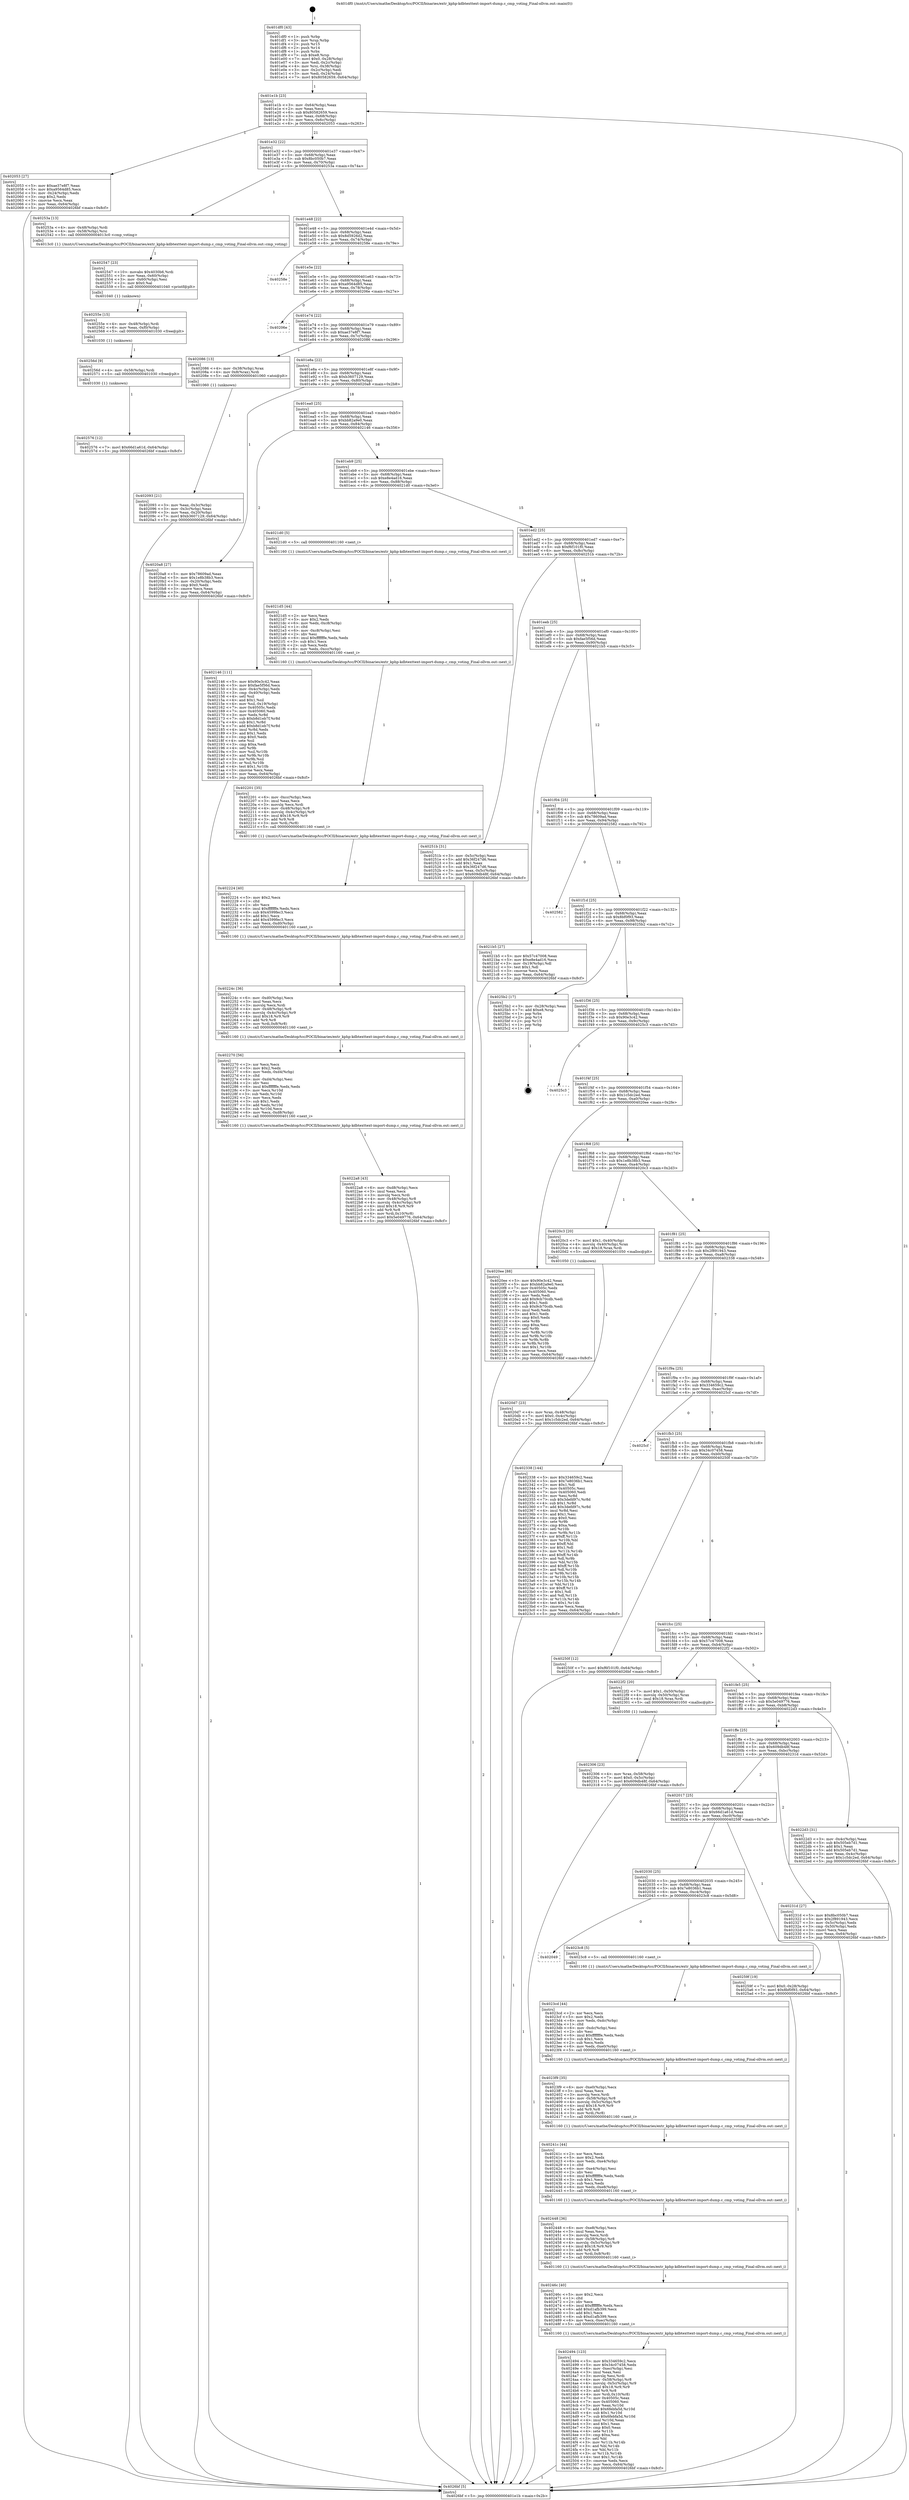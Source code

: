 digraph "0x401df0" {
  label = "0x401df0 (/mnt/c/Users/mathe/Desktop/tcc/POCII/binaries/extr_kphp-kdbtexttext-import-dump.c_cmp_voting_Final-ollvm.out::main(0))"
  labelloc = "t"
  node[shape=record]

  Entry [label="",width=0.3,height=0.3,shape=circle,fillcolor=black,style=filled]
  "0x401e1b" [label="{
     0x401e1b [23]\l
     | [instrs]\l
     &nbsp;&nbsp;0x401e1b \<+3\>: mov -0x64(%rbp),%eax\l
     &nbsp;&nbsp;0x401e1e \<+2\>: mov %eax,%ecx\l
     &nbsp;&nbsp;0x401e20 \<+6\>: sub $0x80582659,%ecx\l
     &nbsp;&nbsp;0x401e26 \<+3\>: mov %eax,-0x68(%rbp)\l
     &nbsp;&nbsp;0x401e29 \<+3\>: mov %ecx,-0x6c(%rbp)\l
     &nbsp;&nbsp;0x401e2c \<+6\>: je 0000000000402053 \<main+0x263\>\l
  }"]
  "0x402053" [label="{
     0x402053 [27]\l
     | [instrs]\l
     &nbsp;&nbsp;0x402053 \<+5\>: mov $0xae37e8f7,%eax\l
     &nbsp;&nbsp;0x402058 \<+5\>: mov $0xa9564d85,%ecx\l
     &nbsp;&nbsp;0x40205d \<+3\>: mov -0x24(%rbp),%edx\l
     &nbsp;&nbsp;0x402060 \<+3\>: cmp $0x2,%edx\l
     &nbsp;&nbsp;0x402063 \<+3\>: cmovne %ecx,%eax\l
     &nbsp;&nbsp;0x402066 \<+3\>: mov %eax,-0x64(%rbp)\l
     &nbsp;&nbsp;0x402069 \<+5\>: jmp 00000000004026bf \<main+0x8cf\>\l
  }"]
  "0x401e32" [label="{
     0x401e32 [22]\l
     | [instrs]\l
     &nbsp;&nbsp;0x401e32 \<+5\>: jmp 0000000000401e37 \<main+0x47\>\l
     &nbsp;&nbsp;0x401e37 \<+3\>: mov -0x68(%rbp),%eax\l
     &nbsp;&nbsp;0x401e3a \<+5\>: sub $0x8bc050b7,%eax\l
     &nbsp;&nbsp;0x401e3f \<+3\>: mov %eax,-0x70(%rbp)\l
     &nbsp;&nbsp;0x401e42 \<+6\>: je 000000000040253a \<main+0x74a\>\l
  }"]
  "0x4026bf" [label="{
     0x4026bf [5]\l
     | [instrs]\l
     &nbsp;&nbsp;0x4026bf \<+5\>: jmp 0000000000401e1b \<main+0x2b\>\l
  }"]
  "0x401df0" [label="{
     0x401df0 [43]\l
     | [instrs]\l
     &nbsp;&nbsp;0x401df0 \<+1\>: push %rbp\l
     &nbsp;&nbsp;0x401df1 \<+3\>: mov %rsp,%rbp\l
     &nbsp;&nbsp;0x401df4 \<+2\>: push %r15\l
     &nbsp;&nbsp;0x401df6 \<+2\>: push %r14\l
     &nbsp;&nbsp;0x401df8 \<+1\>: push %rbx\l
     &nbsp;&nbsp;0x401df9 \<+7\>: sub $0xe8,%rsp\l
     &nbsp;&nbsp;0x401e00 \<+7\>: movl $0x0,-0x28(%rbp)\l
     &nbsp;&nbsp;0x401e07 \<+3\>: mov %edi,-0x2c(%rbp)\l
     &nbsp;&nbsp;0x401e0a \<+4\>: mov %rsi,-0x38(%rbp)\l
     &nbsp;&nbsp;0x401e0e \<+3\>: mov -0x2c(%rbp),%edi\l
     &nbsp;&nbsp;0x401e11 \<+3\>: mov %edi,-0x24(%rbp)\l
     &nbsp;&nbsp;0x401e14 \<+7\>: movl $0x80582659,-0x64(%rbp)\l
  }"]
  Exit [label="",width=0.3,height=0.3,shape=circle,fillcolor=black,style=filled,peripheries=2]
  "0x40253a" [label="{
     0x40253a [13]\l
     | [instrs]\l
     &nbsp;&nbsp;0x40253a \<+4\>: mov -0x48(%rbp),%rdi\l
     &nbsp;&nbsp;0x40253e \<+4\>: mov -0x58(%rbp),%rsi\l
     &nbsp;&nbsp;0x402542 \<+5\>: call 00000000004013c0 \<cmp_voting\>\l
     | [calls]\l
     &nbsp;&nbsp;0x4013c0 \{1\} (/mnt/c/Users/mathe/Desktop/tcc/POCII/binaries/extr_kphp-kdbtexttext-import-dump.c_cmp_voting_Final-ollvm.out::cmp_voting)\l
  }"]
  "0x401e48" [label="{
     0x401e48 [22]\l
     | [instrs]\l
     &nbsp;&nbsp;0x401e48 \<+5\>: jmp 0000000000401e4d \<main+0x5d\>\l
     &nbsp;&nbsp;0x401e4d \<+3\>: mov -0x68(%rbp),%eax\l
     &nbsp;&nbsp;0x401e50 \<+5\>: sub $0x8d5926d2,%eax\l
     &nbsp;&nbsp;0x401e55 \<+3\>: mov %eax,-0x74(%rbp)\l
     &nbsp;&nbsp;0x401e58 \<+6\>: je 000000000040258e \<main+0x79e\>\l
  }"]
  "0x402576" [label="{
     0x402576 [12]\l
     | [instrs]\l
     &nbsp;&nbsp;0x402576 \<+7\>: movl $0x66d1a61d,-0x64(%rbp)\l
     &nbsp;&nbsp;0x40257d \<+5\>: jmp 00000000004026bf \<main+0x8cf\>\l
  }"]
  "0x40258e" [label="{
     0x40258e\l
  }", style=dashed]
  "0x401e5e" [label="{
     0x401e5e [22]\l
     | [instrs]\l
     &nbsp;&nbsp;0x401e5e \<+5\>: jmp 0000000000401e63 \<main+0x73\>\l
     &nbsp;&nbsp;0x401e63 \<+3\>: mov -0x68(%rbp),%eax\l
     &nbsp;&nbsp;0x401e66 \<+5\>: sub $0xa9564d85,%eax\l
     &nbsp;&nbsp;0x401e6b \<+3\>: mov %eax,-0x78(%rbp)\l
     &nbsp;&nbsp;0x401e6e \<+6\>: je 000000000040206e \<main+0x27e\>\l
  }"]
  "0x40256d" [label="{
     0x40256d [9]\l
     | [instrs]\l
     &nbsp;&nbsp;0x40256d \<+4\>: mov -0x58(%rbp),%rdi\l
     &nbsp;&nbsp;0x402571 \<+5\>: call 0000000000401030 \<free@plt\>\l
     | [calls]\l
     &nbsp;&nbsp;0x401030 \{1\} (unknown)\l
  }"]
  "0x40206e" [label="{
     0x40206e\l
  }", style=dashed]
  "0x401e74" [label="{
     0x401e74 [22]\l
     | [instrs]\l
     &nbsp;&nbsp;0x401e74 \<+5\>: jmp 0000000000401e79 \<main+0x89\>\l
     &nbsp;&nbsp;0x401e79 \<+3\>: mov -0x68(%rbp),%eax\l
     &nbsp;&nbsp;0x401e7c \<+5\>: sub $0xae37e8f7,%eax\l
     &nbsp;&nbsp;0x401e81 \<+3\>: mov %eax,-0x7c(%rbp)\l
     &nbsp;&nbsp;0x401e84 \<+6\>: je 0000000000402086 \<main+0x296\>\l
  }"]
  "0x40255e" [label="{
     0x40255e [15]\l
     | [instrs]\l
     &nbsp;&nbsp;0x40255e \<+4\>: mov -0x48(%rbp),%rdi\l
     &nbsp;&nbsp;0x402562 \<+6\>: mov %eax,-0xf0(%rbp)\l
     &nbsp;&nbsp;0x402568 \<+5\>: call 0000000000401030 \<free@plt\>\l
     | [calls]\l
     &nbsp;&nbsp;0x401030 \{1\} (unknown)\l
  }"]
  "0x402086" [label="{
     0x402086 [13]\l
     | [instrs]\l
     &nbsp;&nbsp;0x402086 \<+4\>: mov -0x38(%rbp),%rax\l
     &nbsp;&nbsp;0x40208a \<+4\>: mov 0x8(%rax),%rdi\l
     &nbsp;&nbsp;0x40208e \<+5\>: call 0000000000401060 \<atoi@plt\>\l
     | [calls]\l
     &nbsp;&nbsp;0x401060 \{1\} (unknown)\l
  }"]
  "0x401e8a" [label="{
     0x401e8a [22]\l
     | [instrs]\l
     &nbsp;&nbsp;0x401e8a \<+5\>: jmp 0000000000401e8f \<main+0x9f\>\l
     &nbsp;&nbsp;0x401e8f \<+3\>: mov -0x68(%rbp),%eax\l
     &nbsp;&nbsp;0x401e92 \<+5\>: sub $0xb3607129,%eax\l
     &nbsp;&nbsp;0x401e97 \<+3\>: mov %eax,-0x80(%rbp)\l
     &nbsp;&nbsp;0x401e9a \<+6\>: je 00000000004020a8 \<main+0x2b8\>\l
  }"]
  "0x402093" [label="{
     0x402093 [21]\l
     | [instrs]\l
     &nbsp;&nbsp;0x402093 \<+3\>: mov %eax,-0x3c(%rbp)\l
     &nbsp;&nbsp;0x402096 \<+3\>: mov -0x3c(%rbp),%eax\l
     &nbsp;&nbsp;0x402099 \<+3\>: mov %eax,-0x20(%rbp)\l
     &nbsp;&nbsp;0x40209c \<+7\>: movl $0xb3607129,-0x64(%rbp)\l
     &nbsp;&nbsp;0x4020a3 \<+5\>: jmp 00000000004026bf \<main+0x8cf\>\l
  }"]
  "0x402547" [label="{
     0x402547 [23]\l
     | [instrs]\l
     &nbsp;&nbsp;0x402547 \<+10\>: movabs $0x4030b6,%rdi\l
     &nbsp;&nbsp;0x402551 \<+3\>: mov %eax,-0x60(%rbp)\l
     &nbsp;&nbsp;0x402554 \<+3\>: mov -0x60(%rbp),%esi\l
     &nbsp;&nbsp;0x402557 \<+2\>: mov $0x0,%al\l
     &nbsp;&nbsp;0x402559 \<+5\>: call 0000000000401040 \<printf@plt\>\l
     | [calls]\l
     &nbsp;&nbsp;0x401040 \{1\} (unknown)\l
  }"]
  "0x4020a8" [label="{
     0x4020a8 [27]\l
     | [instrs]\l
     &nbsp;&nbsp;0x4020a8 \<+5\>: mov $0x78609ad,%eax\l
     &nbsp;&nbsp;0x4020ad \<+5\>: mov $0x1e8b38b3,%ecx\l
     &nbsp;&nbsp;0x4020b2 \<+3\>: mov -0x20(%rbp),%edx\l
     &nbsp;&nbsp;0x4020b5 \<+3\>: cmp $0x0,%edx\l
     &nbsp;&nbsp;0x4020b8 \<+3\>: cmove %ecx,%eax\l
     &nbsp;&nbsp;0x4020bb \<+3\>: mov %eax,-0x64(%rbp)\l
     &nbsp;&nbsp;0x4020be \<+5\>: jmp 00000000004026bf \<main+0x8cf\>\l
  }"]
  "0x401ea0" [label="{
     0x401ea0 [25]\l
     | [instrs]\l
     &nbsp;&nbsp;0x401ea0 \<+5\>: jmp 0000000000401ea5 \<main+0xb5\>\l
     &nbsp;&nbsp;0x401ea5 \<+3\>: mov -0x68(%rbp),%eax\l
     &nbsp;&nbsp;0x401ea8 \<+5\>: sub $0xbb82a9e0,%eax\l
     &nbsp;&nbsp;0x401ead \<+6\>: mov %eax,-0x84(%rbp)\l
     &nbsp;&nbsp;0x401eb3 \<+6\>: je 0000000000402146 \<main+0x356\>\l
  }"]
  "0x402494" [label="{
     0x402494 [123]\l
     | [instrs]\l
     &nbsp;&nbsp;0x402494 \<+5\>: mov $0x334659c2,%ecx\l
     &nbsp;&nbsp;0x402499 \<+5\>: mov $0x34c07458,%edx\l
     &nbsp;&nbsp;0x40249e \<+6\>: mov -0xec(%rbp),%esi\l
     &nbsp;&nbsp;0x4024a4 \<+3\>: imul %eax,%esi\l
     &nbsp;&nbsp;0x4024a7 \<+3\>: movslq %esi,%rdi\l
     &nbsp;&nbsp;0x4024aa \<+4\>: mov -0x58(%rbp),%r8\l
     &nbsp;&nbsp;0x4024ae \<+4\>: movslq -0x5c(%rbp),%r9\l
     &nbsp;&nbsp;0x4024b2 \<+4\>: imul $0x18,%r9,%r9\l
     &nbsp;&nbsp;0x4024b6 \<+3\>: add %r9,%r8\l
     &nbsp;&nbsp;0x4024b9 \<+4\>: mov %rdi,0x10(%r8)\l
     &nbsp;&nbsp;0x4024bd \<+7\>: mov 0x40505c,%eax\l
     &nbsp;&nbsp;0x4024c4 \<+7\>: mov 0x405060,%esi\l
     &nbsp;&nbsp;0x4024cb \<+3\>: mov %eax,%r10d\l
     &nbsp;&nbsp;0x4024ce \<+7\>: add $0x6febfa5d,%r10d\l
     &nbsp;&nbsp;0x4024d5 \<+4\>: sub $0x1,%r10d\l
     &nbsp;&nbsp;0x4024d9 \<+7\>: sub $0x6febfa5d,%r10d\l
     &nbsp;&nbsp;0x4024e0 \<+4\>: imul %r10d,%eax\l
     &nbsp;&nbsp;0x4024e4 \<+3\>: and $0x1,%eax\l
     &nbsp;&nbsp;0x4024e7 \<+3\>: cmp $0x0,%eax\l
     &nbsp;&nbsp;0x4024ea \<+4\>: sete %r11b\l
     &nbsp;&nbsp;0x4024ee \<+3\>: cmp $0xa,%esi\l
     &nbsp;&nbsp;0x4024f1 \<+3\>: setl %bl\l
     &nbsp;&nbsp;0x4024f4 \<+3\>: mov %r11b,%r14b\l
     &nbsp;&nbsp;0x4024f7 \<+3\>: and %bl,%r14b\l
     &nbsp;&nbsp;0x4024fa \<+3\>: xor %bl,%r11b\l
     &nbsp;&nbsp;0x4024fd \<+3\>: or %r11b,%r14b\l
     &nbsp;&nbsp;0x402500 \<+4\>: test $0x1,%r14b\l
     &nbsp;&nbsp;0x402504 \<+3\>: cmovne %edx,%ecx\l
     &nbsp;&nbsp;0x402507 \<+3\>: mov %ecx,-0x64(%rbp)\l
     &nbsp;&nbsp;0x40250a \<+5\>: jmp 00000000004026bf \<main+0x8cf\>\l
  }"]
  "0x402146" [label="{
     0x402146 [111]\l
     | [instrs]\l
     &nbsp;&nbsp;0x402146 \<+5\>: mov $0x90e3c42,%eax\l
     &nbsp;&nbsp;0x40214b \<+5\>: mov $0xfae5f56d,%ecx\l
     &nbsp;&nbsp;0x402150 \<+3\>: mov -0x4c(%rbp),%edx\l
     &nbsp;&nbsp;0x402153 \<+3\>: cmp -0x40(%rbp),%edx\l
     &nbsp;&nbsp;0x402156 \<+4\>: setl %sil\l
     &nbsp;&nbsp;0x40215a \<+4\>: and $0x1,%sil\l
     &nbsp;&nbsp;0x40215e \<+4\>: mov %sil,-0x19(%rbp)\l
     &nbsp;&nbsp;0x402162 \<+7\>: mov 0x40505c,%edx\l
     &nbsp;&nbsp;0x402169 \<+7\>: mov 0x405060,%edi\l
     &nbsp;&nbsp;0x402170 \<+3\>: mov %edx,%r8d\l
     &nbsp;&nbsp;0x402173 \<+7\>: sub $0xb8d1eb7f,%r8d\l
     &nbsp;&nbsp;0x40217a \<+4\>: sub $0x1,%r8d\l
     &nbsp;&nbsp;0x40217e \<+7\>: add $0xb8d1eb7f,%r8d\l
     &nbsp;&nbsp;0x402185 \<+4\>: imul %r8d,%edx\l
     &nbsp;&nbsp;0x402189 \<+3\>: and $0x1,%edx\l
     &nbsp;&nbsp;0x40218c \<+3\>: cmp $0x0,%edx\l
     &nbsp;&nbsp;0x40218f \<+4\>: sete %sil\l
     &nbsp;&nbsp;0x402193 \<+3\>: cmp $0xa,%edi\l
     &nbsp;&nbsp;0x402196 \<+4\>: setl %r9b\l
     &nbsp;&nbsp;0x40219a \<+3\>: mov %sil,%r10b\l
     &nbsp;&nbsp;0x40219d \<+3\>: and %r9b,%r10b\l
     &nbsp;&nbsp;0x4021a0 \<+3\>: xor %r9b,%sil\l
     &nbsp;&nbsp;0x4021a3 \<+3\>: or %sil,%r10b\l
     &nbsp;&nbsp;0x4021a6 \<+4\>: test $0x1,%r10b\l
     &nbsp;&nbsp;0x4021aa \<+3\>: cmovne %ecx,%eax\l
     &nbsp;&nbsp;0x4021ad \<+3\>: mov %eax,-0x64(%rbp)\l
     &nbsp;&nbsp;0x4021b0 \<+5\>: jmp 00000000004026bf \<main+0x8cf\>\l
  }"]
  "0x401eb9" [label="{
     0x401eb9 [25]\l
     | [instrs]\l
     &nbsp;&nbsp;0x401eb9 \<+5\>: jmp 0000000000401ebe \<main+0xce\>\l
     &nbsp;&nbsp;0x401ebe \<+3\>: mov -0x68(%rbp),%eax\l
     &nbsp;&nbsp;0x401ec1 \<+5\>: sub $0xe8e4ad16,%eax\l
     &nbsp;&nbsp;0x401ec6 \<+6\>: mov %eax,-0x88(%rbp)\l
     &nbsp;&nbsp;0x401ecc \<+6\>: je 00000000004021d0 \<main+0x3e0\>\l
  }"]
  "0x40246c" [label="{
     0x40246c [40]\l
     | [instrs]\l
     &nbsp;&nbsp;0x40246c \<+5\>: mov $0x2,%ecx\l
     &nbsp;&nbsp;0x402471 \<+1\>: cltd\l
     &nbsp;&nbsp;0x402472 \<+2\>: idiv %ecx\l
     &nbsp;&nbsp;0x402474 \<+6\>: imul $0xfffffffe,%edx,%ecx\l
     &nbsp;&nbsp;0x40247a \<+6\>: add $0xd1afb399,%ecx\l
     &nbsp;&nbsp;0x402480 \<+3\>: add $0x1,%ecx\l
     &nbsp;&nbsp;0x402483 \<+6\>: sub $0xd1afb399,%ecx\l
     &nbsp;&nbsp;0x402489 \<+6\>: mov %ecx,-0xec(%rbp)\l
     &nbsp;&nbsp;0x40248f \<+5\>: call 0000000000401160 \<next_i\>\l
     | [calls]\l
     &nbsp;&nbsp;0x401160 \{1\} (/mnt/c/Users/mathe/Desktop/tcc/POCII/binaries/extr_kphp-kdbtexttext-import-dump.c_cmp_voting_Final-ollvm.out::next_i)\l
  }"]
  "0x4021d0" [label="{
     0x4021d0 [5]\l
     | [instrs]\l
     &nbsp;&nbsp;0x4021d0 \<+5\>: call 0000000000401160 \<next_i\>\l
     | [calls]\l
     &nbsp;&nbsp;0x401160 \{1\} (/mnt/c/Users/mathe/Desktop/tcc/POCII/binaries/extr_kphp-kdbtexttext-import-dump.c_cmp_voting_Final-ollvm.out::next_i)\l
  }"]
  "0x401ed2" [label="{
     0x401ed2 [25]\l
     | [instrs]\l
     &nbsp;&nbsp;0x401ed2 \<+5\>: jmp 0000000000401ed7 \<main+0xe7\>\l
     &nbsp;&nbsp;0x401ed7 \<+3\>: mov -0x68(%rbp),%eax\l
     &nbsp;&nbsp;0x401eda \<+5\>: sub $0xf6f101f0,%eax\l
     &nbsp;&nbsp;0x401edf \<+6\>: mov %eax,-0x8c(%rbp)\l
     &nbsp;&nbsp;0x401ee5 \<+6\>: je 000000000040251b \<main+0x72b\>\l
  }"]
  "0x402448" [label="{
     0x402448 [36]\l
     | [instrs]\l
     &nbsp;&nbsp;0x402448 \<+6\>: mov -0xe8(%rbp),%ecx\l
     &nbsp;&nbsp;0x40244e \<+3\>: imul %eax,%ecx\l
     &nbsp;&nbsp;0x402451 \<+3\>: movslq %ecx,%rdi\l
     &nbsp;&nbsp;0x402454 \<+4\>: mov -0x58(%rbp),%r8\l
     &nbsp;&nbsp;0x402458 \<+4\>: movslq -0x5c(%rbp),%r9\l
     &nbsp;&nbsp;0x40245c \<+4\>: imul $0x18,%r9,%r9\l
     &nbsp;&nbsp;0x402460 \<+3\>: add %r9,%r8\l
     &nbsp;&nbsp;0x402463 \<+4\>: mov %rdi,0x8(%r8)\l
     &nbsp;&nbsp;0x402467 \<+5\>: call 0000000000401160 \<next_i\>\l
     | [calls]\l
     &nbsp;&nbsp;0x401160 \{1\} (/mnt/c/Users/mathe/Desktop/tcc/POCII/binaries/extr_kphp-kdbtexttext-import-dump.c_cmp_voting_Final-ollvm.out::next_i)\l
  }"]
  "0x40251b" [label="{
     0x40251b [31]\l
     | [instrs]\l
     &nbsp;&nbsp;0x40251b \<+3\>: mov -0x5c(%rbp),%eax\l
     &nbsp;&nbsp;0x40251e \<+5\>: add $0x36f247d6,%eax\l
     &nbsp;&nbsp;0x402523 \<+3\>: add $0x1,%eax\l
     &nbsp;&nbsp;0x402526 \<+5\>: sub $0x36f247d6,%eax\l
     &nbsp;&nbsp;0x40252b \<+3\>: mov %eax,-0x5c(%rbp)\l
     &nbsp;&nbsp;0x40252e \<+7\>: movl $0x609db48f,-0x64(%rbp)\l
     &nbsp;&nbsp;0x402535 \<+5\>: jmp 00000000004026bf \<main+0x8cf\>\l
  }"]
  "0x401eeb" [label="{
     0x401eeb [25]\l
     | [instrs]\l
     &nbsp;&nbsp;0x401eeb \<+5\>: jmp 0000000000401ef0 \<main+0x100\>\l
     &nbsp;&nbsp;0x401ef0 \<+3\>: mov -0x68(%rbp),%eax\l
     &nbsp;&nbsp;0x401ef3 \<+5\>: sub $0xfae5f56d,%eax\l
     &nbsp;&nbsp;0x401ef8 \<+6\>: mov %eax,-0x90(%rbp)\l
     &nbsp;&nbsp;0x401efe \<+6\>: je 00000000004021b5 \<main+0x3c5\>\l
  }"]
  "0x40241c" [label="{
     0x40241c [44]\l
     | [instrs]\l
     &nbsp;&nbsp;0x40241c \<+2\>: xor %ecx,%ecx\l
     &nbsp;&nbsp;0x40241e \<+5\>: mov $0x2,%edx\l
     &nbsp;&nbsp;0x402423 \<+6\>: mov %edx,-0xe4(%rbp)\l
     &nbsp;&nbsp;0x402429 \<+1\>: cltd\l
     &nbsp;&nbsp;0x40242a \<+6\>: mov -0xe4(%rbp),%esi\l
     &nbsp;&nbsp;0x402430 \<+2\>: idiv %esi\l
     &nbsp;&nbsp;0x402432 \<+6\>: imul $0xfffffffe,%edx,%edx\l
     &nbsp;&nbsp;0x402438 \<+3\>: sub $0x1,%ecx\l
     &nbsp;&nbsp;0x40243b \<+2\>: sub %ecx,%edx\l
     &nbsp;&nbsp;0x40243d \<+6\>: mov %edx,-0xe8(%rbp)\l
     &nbsp;&nbsp;0x402443 \<+5\>: call 0000000000401160 \<next_i\>\l
     | [calls]\l
     &nbsp;&nbsp;0x401160 \{1\} (/mnt/c/Users/mathe/Desktop/tcc/POCII/binaries/extr_kphp-kdbtexttext-import-dump.c_cmp_voting_Final-ollvm.out::next_i)\l
  }"]
  "0x4021b5" [label="{
     0x4021b5 [27]\l
     | [instrs]\l
     &nbsp;&nbsp;0x4021b5 \<+5\>: mov $0x57c47008,%eax\l
     &nbsp;&nbsp;0x4021ba \<+5\>: mov $0xe8e4ad16,%ecx\l
     &nbsp;&nbsp;0x4021bf \<+3\>: mov -0x19(%rbp),%dl\l
     &nbsp;&nbsp;0x4021c2 \<+3\>: test $0x1,%dl\l
     &nbsp;&nbsp;0x4021c5 \<+3\>: cmovne %ecx,%eax\l
     &nbsp;&nbsp;0x4021c8 \<+3\>: mov %eax,-0x64(%rbp)\l
     &nbsp;&nbsp;0x4021cb \<+5\>: jmp 00000000004026bf \<main+0x8cf\>\l
  }"]
  "0x401f04" [label="{
     0x401f04 [25]\l
     | [instrs]\l
     &nbsp;&nbsp;0x401f04 \<+5\>: jmp 0000000000401f09 \<main+0x119\>\l
     &nbsp;&nbsp;0x401f09 \<+3\>: mov -0x68(%rbp),%eax\l
     &nbsp;&nbsp;0x401f0c \<+5\>: sub $0x78609ad,%eax\l
     &nbsp;&nbsp;0x401f11 \<+6\>: mov %eax,-0x94(%rbp)\l
     &nbsp;&nbsp;0x401f17 \<+6\>: je 0000000000402582 \<main+0x792\>\l
  }"]
  "0x4023f9" [label="{
     0x4023f9 [35]\l
     | [instrs]\l
     &nbsp;&nbsp;0x4023f9 \<+6\>: mov -0xe0(%rbp),%ecx\l
     &nbsp;&nbsp;0x4023ff \<+3\>: imul %eax,%ecx\l
     &nbsp;&nbsp;0x402402 \<+3\>: movslq %ecx,%rdi\l
     &nbsp;&nbsp;0x402405 \<+4\>: mov -0x58(%rbp),%r8\l
     &nbsp;&nbsp;0x402409 \<+4\>: movslq -0x5c(%rbp),%r9\l
     &nbsp;&nbsp;0x40240d \<+4\>: imul $0x18,%r9,%r9\l
     &nbsp;&nbsp;0x402411 \<+3\>: add %r9,%r8\l
     &nbsp;&nbsp;0x402414 \<+3\>: mov %rdi,(%r8)\l
     &nbsp;&nbsp;0x402417 \<+5\>: call 0000000000401160 \<next_i\>\l
     | [calls]\l
     &nbsp;&nbsp;0x401160 \{1\} (/mnt/c/Users/mathe/Desktop/tcc/POCII/binaries/extr_kphp-kdbtexttext-import-dump.c_cmp_voting_Final-ollvm.out::next_i)\l
  }"]
  "0x402582" [label="{
     0x402582\l
  }", style=dashed]
  "0x401f1d" [label="{
     0x401f1d [25]\l
     | [instrs]\l
     &nbsp;&nbsp;0x401f1d \<+5\>: jmp 0000000000401f22 \<main+0x132\>\l
     &nbsp;&nbsp;0x401f22 \<+3\>: mov -0x68(%rbp),%eax\l
     &nbsp;&nbsp;0x401f25 \<+5\>: sub $0x8bf0f93,%eax\l
     &nbsp;&nbsp;0x401f2a \<+6\>: mov %eax,-0x98(%rbp)\l
     &nbsp;&nbsp;0x401f30 \<+6\>: je 00000000004025b2 \<main+0x7c2\>\l
  }"]
  "0x4023cd" [label="{
     0x4023cd [44]\l
     | [instrs]\l
     &nbsp;&nbsp;0x4023cd \<+2\>: xor %ecx,%ecx\l
     &nbsp;&nbsp;0x4023cf \<+5\>: mov $0x2,%edx\l
     &nbsp;&nbsp;0x4023d4 \<+6\>: mov %edx,-0xdc(%rbp)\l
     &nbsp;&nbsp;0x4023da \<+1\>: cltd\l
     &nbsp;&nbsp;0x4023db \<+6\>: mov -0xdc(%rbp),%esi\l
     &nbsp;&nbsp;0x4023e1 \<+2\>: idiv %esi\l
     &nbsp;&nbsp;0x4023e3 \<+6\>: imul $0xfffffffe,%edx,%edx\l
     &nbsp;&nbsp;0x4023e9 \<+3\>: sub $0x1,%ecx\l
     &nbsp;&nbsp;0x4023ec \<+2\>: sub %ecx,%edx\l
     &nbsp;&nbsp;0x4023ee \<+6\>: mov %edx,-0xe0(%rbp)\l
     &nbsp;&nbsp;0x4023f4 \<+5\>: call 0000000000401160 \<next_i\>\l
     | [calls]\l
     &nbsp;&nbsp;0x401160 \{1\} (/mnt/c/Users/mathe/Desktop/tcc/POCII/binaries/extr_kphp-kdbtexttext-import-dump.c_cmp_voting_Final-ollvm.out::next_i)\l
  }"]
  "0x4025b2" [label="{
     0x4025b2 [17]\l
     | [instrs]\l
     &nbsp;&nbsp;0x4025b2 \<+3\>: mov -0x28(%rbp),%eax\l
     &nbsp;&nbsp;0x4025b5 \<+7\>: add $0xe8,%rsp\l
     &nbsp;&nbsp;0x4025bc \<+1\>: pop %rbx\l
     &nbsp;&nbsp;0x4025bd \<+2\>: pop %r14\l
     &nbsp;&nbsp;0x4025bf \<+2\>: pop %r15\l
     &nbsp;&nbsp;0x4025c1 \<+1\>: pop %rbp\l
     &nbsp;&nbsp;0x4025c2 \<+1\>: ret\l
  }"]
  "0x401f36" [label="{
     0x401f36 [25]\l
     | [instrs]\l
     &nbsp;&nbsp;0x401f36 \<+5\>: jmp 0000000000401f3b \<main+0x14b\>\l
     &nbsp;&nbsp;0x401f3b \<+3\>: mov -0x68(%rbp),%eax\l
     &nbsp;&nbsp;0x401f3e \<+5\>: sub $0x90e3c42,%eax\l
     &nbsp;&nbsp;0x401f43 \<+6\>: mov %eax,-0x9c(%rbp)\l
     &nbsp;&nbsp;0x401f49 \<+6\>: je 00000000004025c3 \<main+0x7d3\>\l
  }"]
  "0x402049" [label="{
     0x402049\l
  }", style=dashed]
  "0x4025c3" [label="{
     0x4025c3\l
  }", style=dashed]
  "0x401f4f" [label="{
     0x401f4f [25]\l
     | [instrs]\l
     &nbsp;&nbsp;0x401f4f \<+5\>: jmp 0000000000401f54 \<main+0x164\>\l
     &nbsp;&nbsp;0x401f54 \<+3\>: mov -0x68(%rbp),%eax\l
     &nbsp;&nbsp;0x401f57 \<+5\>: sub $0x1c5dc2ed,%eax\l
     &nbsp;&nbsp;0x401f5c \<+6\>: mov %eax,-0xa0(%rbp)\l
     &nbsp;&nbsp;0x401f62 \<+6\>: je 00000000004020ee \<main+0x2fe\>\l
  }"]
  "0x4023c8" [label="{
     0x4023c8 [5]\l
     | [instrs]\l
     &nbsp;&nbsp;0x4023c8 \<+5\>: call 0000000000401160 \<next_i\>\l
     | [calls]\l
     &nbsp;&nbsp;0x401160 \{1\} (/mnt/c/Users/mathe/Desktop/tcc/POCII/binaries/extr_kphp-kdbtexttext-import-dump.c_cmp_voting_Final-ollvm.out::next_i)\l
  }"]
  "0x4020ee" [label="{
     0x4020ee [88]\l
     | [instrs]\l
     &nbsp;&nbsp;0x4020ee \<+5\>: mov $0x90e3c42,%eax\l
     &nbsp;&nbsp;0x4020f3 \<+5\>: mov $0xbb82a9e0,%ecx\l
     &nbsp;&nbsp;0x4020f8 \<+7\>: mov 0x40505c,%edx\l
     &nbsp;&nbsp;0x4020ff \<+7\>: mov 0x405060,%esi\l
     &nbsp;&nbsp;0x402106 \<+2\>: mov %edx,%edi\l
     &nbsp;&nbsp;0x402108 \<+6\>: add $0x9cb70cdb,%edi\l
     &nbsp;&nbsp;0x40210e \<+3\>: sub $0x1,%edi\l
     &nbsp;&nbsp;0x402111 \<+6\>: sub $0x9cb70cdb,%edi\l
     &nbsp;&nbsp;0x402117 \<+3\>: imul %edi,%edx\l
     &nbsp;&nbsp;0x40211a \<+3\>: and $0x1,%edx\l
     &nbsp;&nbsp;0x40211d \<+3\>: cmp $0x0,%edx\l
     &nbsp;&nbsp;0x402120 \<+4\>: sete %r8b\l
     &nbsp;&nbsp;0x402124 \<+3\>: cmp $0xa,%esi\l
     &nbsp;&nbsp;0x402127 \<+4\>: setl %r9b\l
     &nbsp;&nbsp;0x40212b \<+3\>: mov %r8b,%r10b\l
     &nbsp;&nbsp;0x40212e \<+3\>: and %r9b,%r10b\l
     &nbsp;&nbsp;0x402131 \<+3\>: xor %r9b,%r8b\l
     &nbsp;&nbsp;0x402134 \<+3\>: or %r8b,%r10b\l
     &nbsp;&nbsp;0x402137 \<+4\>: test $0x1,%r10b\l
     &nbsp;&nbsp;0x40213b \<+3\>: cmovne %ecx,%eax\l
     &nbsp;&nbsp;0x40213e \<+3\>: mov %eax,-0x64(%rbp)\l
     &nbsp;&nbsp;0x402141 \<+5\>: jmp 00000000004026bf \<main+0x8cf\>\l
  }"]
  "0x401f68" [label="{
     0x401f68 [25]\l
     | [instrs]\l
     &nbsp;&nbsp;0x401f68 \<+5\>: jmp 0000000000401f6d \<main+0x17d\>\l
     &nbsp;&nbsp;0x401f6d \<+3\>: mov -0x68(%rbp),%eax\l
     &nbsp;&nbsp;0x401f70 \<+5\>: sub $0x1e8b38b3,%eax\l
     &nbsp;&nbsp;0x401f75 \<+6\>: mov %eax,-0xa4(%rbp)\l
     &nbsp;&nbsp;0x401f7b \<+6\>: je 00000000004020c3 \<main+0x2d3\>\l
  }"]
  "0x402030" [label="{
     0x402030 [25]\l
     | [instrs]\l
     &nbsp;&nbsp;0x402030 \<+5\>: jmp 0000000000402035 \<main+0x245\>\l
     &nbsp;&nbsp;0x402035 \<+3\>: mov -0x68(%rbp),%eax\l
     &nbsp;&nbsp;0x402038 \<+5\>: sub $0x7e8036b1,%eax\l
     &nbsp;&nbsp;0x40203d \<+6\>: mov %eax,-0xc4(%rbp)\l
     &nbsp;&nbsp;0x402043 \<+6\>: je 00000000004023c8 \<main+0x5d8\>\l
  }"]
  "0x4020c3" [label="{
     0x4020c3 [20]\l
     | [instrs]\l
     &nbsp;&nbsp;0x4020c3 \<+7\>: movl $0x1,-0x40(%rbp)\l
     &nbsp;&nbsp;0x4020ca \<+4\>: movslq -0x40(%rbp),%rax\l
     &nbsp;&nbsp;0x4020ce \<+4\>: imul $0x18,%rax,%rdi\l
     &nbsp;&nbsp;0x4020d2 \<+5\>: call 0000000000401050 \<malloc@plt\>\l
     | [calls]\l
     &nbsp;&nbsp;0x401050 \{1\} (unknown)\l
  }"]
  "0x401f81" [label="{
     0x401f81 [25]\l
     | [instrs]\l
     &nbsp;&nbsp;0x401f81 \<+5\>: jmp 0000000000401f86 \<main+0x196\>\l
     &nbsp;&nbsp;0x401f86 \<+3\>: mov -0x68(%rbp),%eax\l
     &nbsp;&nbsp;0x401f89 \<+5\>: sub $0x2f891943,%eax\l
     &nbsp;&nbsp;0x401f8e \<+6\>: mov %eax,-0xa8(%rbp)\l
     &nbsp;&nbsp;0x401f94 \<+6\>: je 0000000000402338 \<main+0x548\>\l
  }"]
  "0x4020d7" [label="{
     0x4020d7 [23]\l
     | [instrs]\l
     &nbsp;&nbsp;0x4020d7 \<+4\>: mov %rax,-0x48(%rbp)\l
     &nbsp;&nbsp;0x4020db \<+7\>: movl $0x0,-0x4c(%rbp)\l
     &nbsp;&nbsp;0x4020e2 \<+7\>: movl $0x1c5dc2ed,-0x64(%rbp)\l
     &nbsp;&nbsp;0x4020e9 \<+5\>: jmp 00000000004026bf \<main+0x8cf\>\l
  }"]
  "0x4021d5" [label="{
     0x4021d5 [44]\l
     | [instrs]\l
     &nbsp;&nbsp;0x4021d5 \<+2\>: xor %ecx,%ecx\l
     &nbsp;&nbsp;0x4021d7 \<+5\>: mov $0x2,%edx\l
     &nbsp;&nbsp;0x4021dc \<+6\>: mov %edx,-0xc8(%rbp)\l
     &nbsp;&nbsp;0x4021e2 \<+1\>: cltd\l
     &nbsp;&nbsp;0x4021e3 \<+6\>: mov -0xc8(%rbp),%esi\l
     &nbsp;&nbsp;0x4021e9 \<+2\>: idiv %esi\l
     &nbsp;&nbsp;0x4021eb \<+6\>: imul $0xfffffffe,%edx,%edx\l
     &nbsp;&nbsp;0x4021f1 \<+3\>: sub $0x1,%ecx\l
     &nbsp;&nbsp;0x4021f4 \<+2\>: sub %ecx,%edx\l
     &nbsp;&nbsp;0x4021f6 \<+6\>: mov %edx,-0xcc(%rbp)\l
     &nbsp;&nbsp;0x4021fc \<+5\>: call 0000000000401160 \<next_i\>\l
     | [calls]\l
     &nbsp;&nbsp;0x401160 \{1\} (/mnt/c/Users/mathe/Desktop/tcc/POCII/binaries/extr_kphp-kdbtexttext-import-dump.c_cmp_voting_Final-ollvm.out::next_i)\l
  }"]
  "0x402201" [label="{
     0x402201 [35]\l
     | [instrs]\l
     &nbsp;&nbsp;0x402201 \<+6\>: mov -0xcc(%rbp),%ecx\l
     &nbsp;&nbsp;0x402207 \<+3\>: imul %eax,%ecx\l
     &nbsp;&nbsp;0x40220a \<+3\>: movslq %ecx,%rdi\l
     &nbsp;&nbsp;0x40220d \<+4\>: mov -0x48(%rbp),%r8\l
     &nbsp;&nbsp;0x402211 \<+4\>: movslq -0x4c(%rbp),%r9\l
     &nbsp;&nbsp;0x402215 \<+4\>: imul $0x18,%r9,%r9\l
     &nbsp;&nbsp;0x402219 \<+3\>: add %r9,%r8\l
     &nbsp;&nbsp;0x40221c \<+3\>: mov %rdi,(%r8)\l
     &nbsp;&nbsp;0x40221f \<+5\>: call 0000000000401160 \<next_i\>\l
     | [calls]\l
     &nbsp;&nbsp;0x401160 \{1\} (/mnt/c/Users/mathe/Desktop/tcc/POCII/binaries/extr_kphp-kdbtexttext-import-dump.c_cmp_voting_Final-ollvm.out::next_i)\l
  }"]
  "0x402224" [label="{
     0x402224 [40]\l
     | [instrs]\l
     &nbsp;&nbsp;0x402224 \<+5\>: mov $0x2,%ecx\l
     &nbsp;&nbsp;0x402229 \<+1\>: cltd\l
     &nbsp;&nbsp;0x40222a \<+2\>: idiv %ecx\l
     &nbsp;&nbsp;0x40222c \<+6\>: imul $0xfffffffe,%edx,%ecx\l
     &nbsp;&nbsp;0x402232 \<+6\>: sub $0x4599fec3,%ecx\l
     &nbsp;&nbsp;0x402238 \<+3\>: add $0x1,%ecx\l
     &nbsp;&nbsp;0x40223b \<+6\>: add $0x4599fec3,%ecx\l
     &nbsp;&nbsp;0x402241 \<+6\>: mov %ecx,-0xd0(%rbp)\l
     &nbsp;&nbsp;0x402247 \<+5\>: call 0000000000401160 \<next_i\>\l
     | [calls]\l
     &nbsp;&nbsp;0x401160 \{1\} (/mnt/c/Users/mathe/Desktop/tcc/POCII/binaries/extr_kphp-kdbtexttext-import-dump.c_cmp_voting_Final-ollvm.out::next_i)\l
  }"]
  "0x40224c" [label="{
     0x40224c [36]\l
     | [instrs]\l
     &nbsp;&nbsp;0x40224c \<+6\>: mov -0xd0(%rbp),%ecx\l
     &nbsp;&nbsp;0x402252 \<+3\>: imul %eax,%ecx\l
     &nbsp;&nbsp;0x402255 \<+3\>: movslq %ecx,%rdi\l
     &nbsp;&nbsp;0x402258 \<+4\>: mov -0x48(%rbp),%r8\l
     &nbsp;&nbsp;0x40225c \<+4\>: movslq -0x4c(%rbp),%r9\l
     &nbsp;&nbsp;0x402260 \<+4\>: imul $0x18,%r9,%r9\l
     &nbsp;&nbsp;0x402264 \<+3\>: add %r9,%r8\l
     &nbsp;&nbsp;0x402267 \<+4\>: mov %rdi,0x8(%r8)\l
     &nbsp;&nbsp;0x40226b \<+5\>: call 0000000000401160 \<next_i\>\l
     | [calls]\l
     &nbsp;&nbsp;0x401160 \{1\} (/mnt/c/Users/mathe/Desktop/tcc/POCII/binaries/extr_kphp-kdbtexttext-import-dump.c_cmp_voting_Final-ollvm.out::next_i)\l
  }"]
  "0x402270" [label="{
     0x402270 [56]\l
     | [instrs]\l
     &nbsp;&nbsp;0x402270 \<+2\>: xor %ecx,%ecx\l
     &nbsp;&nbsp;0x402272 \<+5\>: mov $0x2,%edx\l
     &nbsp;&nbsp;0x402277 \<+6\>: mov %edx,-0xd4(%rbp)\l
     &nbsp;&nbsp;0x40227d \<+1\>: cltd\l
     &nbsp;&nbsp;0x40227e \<+6\>: mov -0xd4(%rbp),%esi\l
     &nbsp;&nbsp;0x402284 \<+2\>: idiv %esi\l
     &nbsp;&nbsp;0x402286 \<+6\>: imul $0xfffffffe,%edx,%edx\l
     &nbsp;&nbsp;0x40228c \<+3\>: mov %ecx,%r10d\l
     &nbsp;&nbsp;0x40228f \<+3\>: sub %edx,%r10d\l
     &nbsp;&nbsp;0x402292 \<+2\>: mov %ecx,%edx\l
     &nbsp;&nbsp;0x402294 \<+3\>: sub $0x1,%edx\l
     &nbsp;&nbsp;0x402297 \<+3\>: add %edx,%r10d\l
     &nbsp;&nbsp;0x40229a \<+3\>: sub %r10d,%ecx\l
     &nbsp;&nbsp;0x40229d \<+6\>: mov %ecx,-0xd8(%rbp)\l
     &nbsp;&nbsp;0x4022a3 \<+5\>: call 0000000000401160 \<next_i\>\l
     | [calls]\l
     &nbsp;&nbsp;0x401160 \{1\} (/mnt/c/Users/mathe/Desktop/tcc/POCII/binaries/extr_kphp-kdbtexttext-import-dump.c_cmp_voting_Final-ollvm.out::next_i)\l
  }"]
  "0x4022a8" [label="{
     0x4022a8 [43]\l
     | [instrs]\l
     &nbsp;&nbsp;0x4022a8 \<+6\>: mov -0xd8(%rbp),%ecx\l
     &nbsp;&nbsp;0x4022ae \<+3\>: imul %eax,%ecx\l
     &nbsp;&nbsp;0x4022b1 \<+3\>: movslq %ecx,%rdi\l
     &nbsp;&nbsp;0x4022b4 \<+4\>: mov -0x48(%rbp),%r8\l
     &nbsp;&nbsp;0x4022b8 \<+4\>: movslq -0x4c(%rbp),%r9\l
     &nbsp;&nbsp;0x4022bc \<+4\>: imul $0x18,%r9,%r9\l
     &nbsp;&nbsp;0x4022c0 \<+3\>: add %r9,%r8\l
     &nbsp;&nbsp;0x4022c3 \<+4\>: mov %rdi,0x10(%r8)\l
     &nbsp;&nbsp;0x4022c7 \<+7\>: movl $0x5e049776,-0x64(%rbp)\l
     &nbsp;&nbsp;0x4022ce \<+5\>: jmp 00000000004026bf \<main+0x8cf\>\l
  }"]
  "0x40259f" [label="{
     0x40259f [19]\l
     | [instrs]\l
     &nbsp;&nbsp;0x40259f \<+7\>: movl $0x0,-0x28(%rbp)\l
     &nbsp;&nbsp;0x4025a6 \<+7\>: movl $0x8bf0f93,-0x64(%rbp)\l
     &nbsp;&nbsp;0x4025ad \<+5\>: jmp 00000000004026bf \<main+0x8cf\>\l
  }"]
  "0x402338" [label="{
     0x402338 [144]\l
     | [instrs]\l
     &nbsp;&nbsp;0x402338 \<+5\>: mov $0x334659c2,%eax\l
     &nbsp;&nbsp;0x40233d \<+5\>: mov $0x7e8036b1,%ecx\l
     &nbsp;&nbsp;0x402342 \<+2\>: mov $0x1,%dl\l
     &nbsp;&nbsp;0x402344 \<+7\>: mov 0x40505c,%esi\l
     &nbsp;&nbsp;0x40234b \<+7\>: mov 0x405060,%edi\l
     &nbsp;&nbsp;0x402352 \<+3\>: mov %esi,%r8d\l
     &nbsp;&nbsp;0x402355 \<+7\>: sub $0x3defd97c,%r8d\l
     &nbsp;&nbsp;0x40235c \<+4\>: sub $0x1,%r8d\l
     &nbsp;&nbsp;0x402360 \<+7\>: add $0x3defd97c,%r8d\l
     &nbsp;&nbsp;0x402367 \<+4\>: imul %r8d,%esi\l
     &nbsp;&nbsp;0x40236b \<+3\>: and $0x1,%esi\l
     &nbsp;&nbsp;0x40236e \<+3\>: cmp $0x0,%esi\l
     &nbsp;&nbsp;0x402371 \<+4\>: sete %r9b\l
     &nbsp;&nbsp;0x402375 \<+3\>: cmp $0xa,%edi\l
     &nbsp;&nbsp;0x402378 \<+4\>: setl %r10b\l
     &nbsp;&nbsp;0x40237c \<+3\>: mov %r9b,%r11b\l
     &nbsp;&nbsp;0x40237f \<+4\>: xor $0xff,%r11b\l
     &nbsp;&nbsp;0x402383 \<+3\>: mov %r10b,%bl\l
     &nbsp;&nbsp;0x402386 \<+3\>: xor $0xff,%bl\l
     &nbsp;&nbsp;0x402389 \<+3\>: xor $0x1,%dl\l
     &nbsp;&nbsp;0x40238c \<+3\>: mov %r11b,%r14b\l
     &nbsp;&nbsp;0x40238f \<+4\>: and $0xff,%r14b\l
     &nbsp;&nbsp;0x402393 \<+3\>: and %dl,%r9b\l
     &nbsp;&nbsp;0x402396 \<+3\>: mov %bl,%r15b\l
     &nbsp;&nbsp;0x402399 \<+4\>: and $0xff,%r15b\l
     &nbsp;&nbsp;0x40239d \<+3\>: and %dl,%r10b\l
     &nbsp;&nbsp;0x4023a0 \<+3\>: or %r9b,%r14b\l
     &nbsp;&nbsp;0x4023a3 \<+3\>: or %r10b,%r15b\l
     &nbsp;&nbsp;0x4023a6 \<+3\>: xor %r15b,%r14b\l
     &nbsp;&nbsp;0x4023a9 \<+3\>: or %bl,%r11b\l
     &nbsp;&nbsp;0x4023ac \<+4\>: xor $0xff,%r11b\l
     &nbsp;&nbsp;0x4023b0 \<+3\>: or $0x1,%dl\l
     &nbsp;&nbsp;0x4023b3 \<+3\>: and %dl,%r11b\l
     &nbsp;&nbsp;0x4023b6 \<+3\>: or %r11b,%r14b\l
     &nbsp;&nbsp;0x4023b9 \<+4\>: test $0x1,%r14b\l
     &nbsp;&nbsp;0x4023bd \<+3\>: cmovne %ecx,%eax\l
     &nbsp;&nbsp;0x4023c0 \<+3\>: mov %eax,-0x64(%rbp)\l
     &nbsp;&nbsp;0x4023c3 \<+5\>: jmp 00000000004026bf \<main+0x8cf\>\l
  }"]
  "0x401f9a" [label="{
     0x401f9a [25]\l
     | [instrs]\l
     &nbsp;&nbsp;0x401f9a \<+5\>: jmp 0000000000401f9f \<main+0x1af\>\l
     &nbsp;&nbsp;0x401f9f \<+3\>: mov -0x68(%rbp),%eax\l
     &nbsp;&nbsp;0x401fa2 \<+5\>: sub $0x334659c2,%eax\l
     &nbsp;&nbsp;0x401fa7 \<+6\>: mov %eax,-0xac(%rbp)\l
     &nbsp;&nbsp;0x401fad \<+6\>: je 00000000004025cf \<main+0x7df\>\l
  }"]
  "0x402017" [label="{
     0x402017 [25]\l
     | [instrs]\l
     &nbsp;&nbsp;0x402017 \<+5\>: jmp 000000000040201c \<main+0x22c\>\l
     &nbsp;&nbsp;0x40201c \<+3\>: mov -0x68(%rbp),%eax\l
     &nbsp;&nbsp;0x40201f \<+5\>: sub $0x66d1a61d,%eax\l
     &nbsp;&nbsp;0x402024 \<+6\>: mov %eax,-0xc0(%rbp)\l
     &nbsp;&nbsp;0x40202a \<+6\>: je 000000000040259f \<main+0x7af\>\l
  }"]
  "0x4025cf" [label="{
     0x4025cf\l
  }", style=dashed]
  "0x401fb3" [label="{
     0x401fb3 [25]\l
     | [instrs]\l
     &nbsp;&nbsp;0x401fb3 \<+5\>: jmp 0000000000401fb8 \<main+0x1c8\>\l
     &nbsp;&nbsp;0x401fb8 \<+3\>: mov -0x68(%rbp),%eax\l
     &nbsp;&nbsp;0x401fbb \<+5\>: sub $0x34c07458,%eax\l
     &nbsp;&nbsp;0x401fc0 \<+6\>: mov %eax,-0xb0(%rbp)\l
     &nbsp;&nbsp;0x401fc6 \<+6\>: je 000000000040250f \<main+0x71f\>\l
  }"]
  "0x40231d" [label="{
     0x40231d [27]\l
     | [instrs]\l
     &nbsp;&nbsp;0x40231d \<+5\>: mov $0x8bc050b7,%eax\l
     &nbsp;&nbsp;0x402322 \<+5\>: mov $0x2f891943,%ecx\l
     &nbsp;&nbsp;0x402327 \<+3\>: mov -0x5c(%rbp),%edx\l
     &nbsp;&nbsp;0x40232a \<+3\>: cmp -0x50(%rbp),%edx\l
     &nbsp;&nbsp;0x40232d \<+3\>: cmovl %ecx,%eax\l
     &nbsp;&nbsp;0x402330 \<+3\>: mov %eax,-0x64(%rbp)\l
     &nbsp;&nbsp;0x402333 \<+5\>: jmp 00000000004026bf \<main+0x8cf\>\l
  }"]
  "0x40250f" [label="{
     0x40250f [12]\l
     | [instrs]\l
     &nbsp;&nbsp;0x40250f \<+7\>: movl $0xf6f101f0,-0x64(%rbp)\l
     &nbsp;&nbsp;0x402516 \<+5\>: jmp 00000000004026bf \<main+0x8cf\>\l
  }"]
  "0x401fcc" [label="{
     0x401fcc [25]\l
     | [instrs]\l
     &nbsp;&nbsp;0x401fcc \<+5\>: jmp 0000000000401fd1 \<main+0x1e1\>\l
     &nbsp;&nbsp;0x401fd1 \<+3\>: mov -0x68(%rbp),%eax\l
     &nbsp;&nbsp;0x401fd4 \<+5\>: sub $0x57c47008,%eax\l
     &nbsp;&nbsp;0x401fd9 \<+6\>: mov %eax,-0xb4(%rbp)\l
     &nbsp;&nbsp;0x401fdf \<+6\>: je 00000000004022f2 \<main+0x502\>\l
  }"]
  "0x402306" [label="{
     0x402306 [23]\l
     | [instrs]\l
     &nbsp;&nbsp;0x402306 \<+4\>: mov %rax,-0x58(%rbp)\l
     &nbsp;&nbsp;0x40230a \<+7\>: movl $0x0,-0x5c(%rbp)\l
     &nbsp;&nbsp;0x402311 \<+7\>: movl $0x609db48f,-0x64(%rbp)\l
     &nbsp;&nbsp;0x402318 \<+5\>: jmp 00000000004026bf \<main+0x8cf\>\l
  }"]
  "0x4022f2" [label="{
     0x4022f2 [20]\l
     | [instrs]\l
     &nbsp;&nbsp;0x4022f2 \<+7\>: movl $0x1,-0x50(%rbp)\l
     &nbsp;&nbsp;0x4022f9 \<+4\>: movslq -0x50(%rbp),%rax\l
     &nbsp;&nbsp;0x4022fd \<+4\>: imul $0x18,%rax,%rdi\l
     &nbsp;&nbsp;0x402301 \<+5\>: call 0000000000401050 \<malloc@plt\>\l
     | [calls]\l
     &nbsp;&nbsp;0x401050 \{1\} (unknown)\l
  }"]
  "0x401fe5" [label="{
     0x401fe5 [25]\l
     | [instrs]\l
     &nbsp;&nbsp;0x401fe5 \<+5\>: jmp 0000000000401fea \<main+0x1fa\>\l
     &nbsp;&nbsp;0x401fea \<+3\>: mov -0x68(%rbp),%eax\l
     &nbsp;&nbsp;0x401fed \<+5\>: sub $0x5e049776,%eax\l
     &nbsp;&nbsp;0x401ff2 \<+6\>: mov %eax,-0xb8(%rbp)\l
     &nbsp;&nbsp;0x401ff8 \<+6\>: je 00000000004022d3 \<main+0x4e3\>\l
  }"]
  "0x401ffe" [label="{
     0x401ffe [25]\l
     | [instrs]\l
     &nbsp;&nbsp;0x401ffe \<+5\>: jmp 0000000000402003 \<main+0x213\>\l
     &nbsp;&nbsp;0x402003 \<+3\>: mov -0x68(%rbp),%eax\l
     &nbsp;&nbsp;0x402006 \<+5\>: sub $0x609db48f,%eax\l
     &nbsp;&nbsp;0x40200b \<+6\>: mov %eax,-0xbc(%rbp)\l
     &nbsp;&nbsp;0x402011 \<+6\>: je 000000000040231d \<main+0x52d\>\l
  }"]
  "0x4022d3" [label="{
     0x4022d3 [31]\l
     | [instrs]\l
     &nbsp;&nbsp;0x4022d3 \<+3\>: mov -0x4c(%rbp),%eax\l
     &nbsp;&nbsp;0x4022d6 \<+5\>: sub $0x505eb7d1,%eax\l
     &nbsp;&nbsp;0x4022db \<+3\>: add $0x1,%eax\l
     &nbsp;&nbsp;0x4022de \<+5\>: add $0x505eb7d1,%eax\l
     &nbsp;&nbsp;0x4022e3 \<+3\>: mov %eax,-0x4c(%rbp)\l
     &nbsp;&nbsp;0x4022e6 \<+7\>: movl $0x1c5dc2ed,-0x64(%rbp)\l
     &nbsp;&nbsp;0x4022ed \<+5\>: jmp 00000000004026bf \<main+0x8cf\>\l
  }"]
  Entry -> "0x401df0" [label=" 1"]
  "0x401e1b" -> "0x402053" [label=" 1"]
  "0x401e1b" -> "0x401e32" [label=" 21"]
  "0x402053" -> "0x4026bf" [label=" 1"]
  "0x401df0" -> "0x401e1b" [label=" 1"]
  "0x4026bf" -> "0x401e1b" [label=" 21"]
  "0x4025b2" -> Exit [label=" 1"]
  "0x401e32" -> "0x40253a" [label=" 1"]
  "0x401e32" -> "0x401e48" [label=" 20"]
  "0x40259f" -> "0x4026bf" [label=" 1"]
  "0x401e48" -> "0x40258e" [label=" 0"]
  "0x401e48" -> "0x401e5e" [label=" 20"]
  "0x402576" -> "0x4026bf" [label=" 1"]
  "0x401e5e" -> "0x40206e" [label=" 0"]
  "0x401e5e" -> "0x401e74" [label=" 20"]
  "0x40256d" -> "0x402576" [label=" 1"]
  "0x401e74" -> "0x402086" [label=" 1"]
  "0x401e74" -> "0x401e8a" [label=" 19"]
  "0x402086" -> "0x402093" [label=" 1"]
  "0x402093" -> "0x4026bf" [label=" 1"]
  "0x40255e" -> "0x40256d" [label=" 1"]
  "0x401e8a" -> "0x4020a8" [label=" 1"]
  "0x401e8a" -> "0x401ea0" [label=" 18"]
  "0x4020a8" -> "0x4026bf" [label=" 1"]
  "0x402547" -> "0x40255e" [label=" 1"]
  "0x401ea0" -> "0x402146" [label=" 2"]
  "0x401ea0" -> "0x401eb9" [label=" 16"]
  "0x40253a" -> "0x402547" [label=" 1"]
  "0x401eb9" -> "0x4021d0" [label=" 1"]
  "0x401eb9" -> "0x401ed2" [label=" 15"]
  "0x40251b" -> "0x4026bf" [label=" 1"]
  "0x401ed2" -> "0x40251b" [label=" 1"]
  "0x401ed2" -> "0x401eeb" [label=" 14"]
  "0x40250f" -> "0x4026bf" [label=" 1"]
  "0x401eeb" -> "0x4021b5" [label=" 2"]
  "0x401eeb" -> "0x401f04" [label=" 12"]
  "0x402494" -> "0x4026bf" [label=" 1"]
  "0x401f04" -> "0x402582" [label=" 0"]
  "0x401f04" -> "0x401f1d" [label=" 12"]
  "0x40246c" -> "0x402494" [label=" 1"]
  "0x401f1d" -> "0x4025b2" [label=" 1"]
  "0x401f1d" -> "0x401f36" [label=" 11"]
  "0x402448" -> "0x40246c" [label=" 1"]
  "0x401f36" -> "0x4025c3" [label=" 0"]
  "0x401f36" -> "0x401f4f" [label=" 11"]
  "0x40241c" -> "0x402448" [label=" 1"]
  "0x401f4f" -> "0x4020ee" [label=" 2"]
  "0x401f4f" -> "0x401f68" [label=" 9"]
  "0x4023f9" -> "0x40241c" [label=" 1"]
  "0x401f68" -> "0x4020c3" [label=" 1"]
  "0x401f68" -> "0x401f81" [label=" 8"]
  "0x4020c3" -> "0x4020d7" [label=" 1"]
  "0x4020d7" -> "0x4026bf" [label=" 1"]
  "0x4020ee" -> "0x4026bf" [label=" 2"]
  "0x402146" -> "0x4026bf" [label=" 2"]
  "0x4021b5" -> "0x4026bf" [label=" 2"]
  "0x4021d0" -> "0x4021d5" [label=" 1"]
  "0x4021d5" -> "0x402201" [label=" 1"]
  "0x402201" -> "0x402224" [label=" 1"]
  "0x402224" -> "0x40224c" [label=" 1"]
  "0x40224c" -> "0x402270" [label=" 1"]
  "0x402270" -> "0x4022a8" [label=" 1"]
  "0x4022a8" -> "0x4026bf" [label=" 1"]
  "0x4023c8" -> "0x4023cd" [label=" 1"]
  "0x401f81" -> "0x402338" [label=" 1"]
  "0x401f81" -> "0x401f9a" [label=" 7"]
  "0x402030" -> "0x402049" [label=" 0"]
  "0x401f9a" -> "0x4025cf" [label=" 0"]
  "0x401f9a" -> "0x401fb3" [label=" 7"]
  "0x4023cd" -> "0x4023f9" [label=" 1"]
  "0x401fb3" -> "0x40250f" [label=" 1"]
  "0x401fb3" -> "0x401fcc" [label=" 6"]
  "0x402017" -> "0x402030" [label=" 1"]
  "0x401fcc" -> "0x4022f2" [label=" 1"]
  "0x401fcc" -> "0x401fe5" [label=" 5"]
  "0x402030" -> "0x4023c8" [label=" 1"]
  "0x401fe5" -> "0x4022d3" [label=" 1"]
  "0x401fe5" -> "0x401ffe" [label=" 4"]
  "0x4022d3" -> "0x4026bf" [label=" 1"]
  "0x4022f2" -> "0x402306" [label=" 1"]
  "0x402306" -> "0x4026bf" [label=" 1"]
  "0x402017" -> "0x40259f" [label=" 1"]
  "0x401ffe" -> "0x40231d" [label=" 2"]
  "0x401ffe" -> "0x402017" [label=" 2"]
  "0x40231d" -> "0x4026bf" [label=" 2"]
  "0x402338" -> "0x4026bf" [label=" 1"]
}
